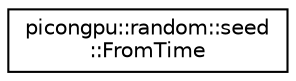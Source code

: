 digraph "Graphical Class Hierarchy"
{
 // LATEX_PDF_SIZE
  edge [fontname="Helvetica",fontsize="10",labelfontname="Helvetica",labelfontsize="10"];
  node [fontname="Helvetica",fontsize="10",shape=record];
  rankdir="LR";
  Node0 [label="picongpu::random::seed\l::FromTime",height=0.2,width=0.4,color="black", fillcolor="white", style="filled",URL="$structpicongpu_1_1random_1_1seed_1_1_from_time.html",tooltip="time dependant seed"];
}
